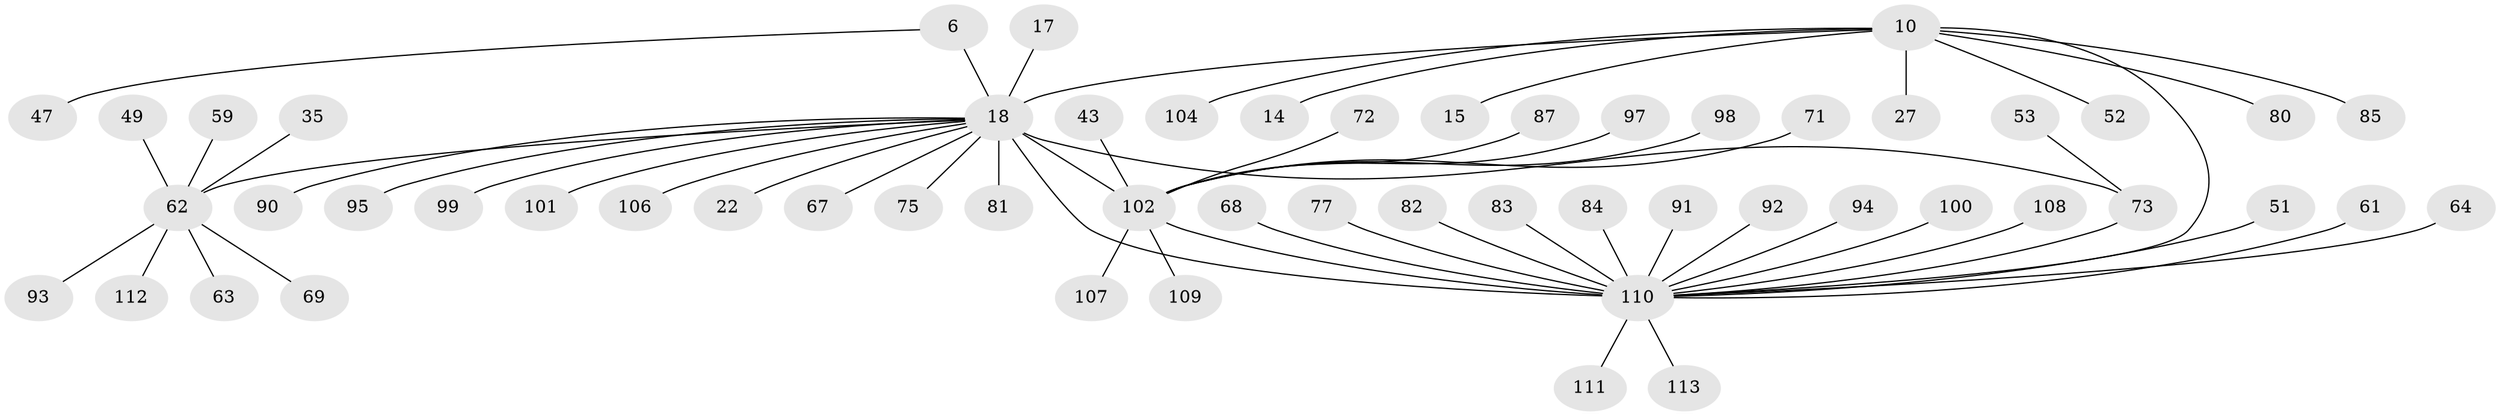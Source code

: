 // original degree distribution, {14: 0.008849557522123894, 11: 0.017699115044247787, 8: 0.008849557522123894, 7: 0.008849557522123894, 6: 0.017699115044247787, 3: 0.07079646017699115, 1: 0.5752212389380531, 13: 0.008849557522123894, 9: 0.008849557522123894, 4: 0.02654867256637168, 2: 0.22123893805309736, 10: 0.008849557522123894, 5: 0.017699115044247787}
// Generated by graph-tools (version 1.1) at 2025/48/03/09/25 04:48:11]
// undirected, 56 vertices, 58 edges
graph export_dot {
graph [start="1"]
  node [color=gray90,style=filled];
  6;
  10;
  14;
  15;
  17;
  18 [super="+3+8"];
  22;
  27 [super="+16"];
  35;
  43;
  47;
  49;
  51 [super="+50"];
  52;
  53;
  59;
  61;
  62 [super="+25"];
  63;
  64;
  67;
  68;
  69;
  71;
  72;
  73 [super="+23"];
  75;
  77;
  80 [super="+30"];
  81 [super="+29"];
  82;
  83;
  84;
  85;
  87;
  90;
  91;
  92;
  93;
  94;
  95;
  97 [super="+76"];
  98 [super="+5+7+9+19+60"];
  99 [super="+26"];
  100 [super="+88"];
  101;
  102 [super="+45+48+70+66"];
  104;
  106 [super="+96+103"];
  107;
  108 [super="+44"];
  109;
  110 [super="+65+74+89+55+33+86+56+39+58+78+12+79"];
  111;
  112 [super="+105"];
  113;
  6 -- 47;
  6 -- 18 [weight=2];
  10 -- 14;
  10 -- 15;
  10 -- 18 [weight=2];
  10 -- 27 [weight=2];
  10 -- 52;
  10 -- 85;
  10 -- 104;
  10 -- 80;
  10 -- 110;
  17 -- 18;
  18 -- 62 [weight=2];
  18 -- 67;
  18 -- 75;
  18 -- 90;
  18 -- 101;
  18 -- 73 [weight=2];
  18 -- 22;
  18 -- 95;
  18 -- 102 [weight=6];
  18 -- 110 [weight=3];
  18 -- 99;
  18 -- 81;
  18 -- 106;
  35 -- 62;
  43 -- 102;
  49 -- 62;
  51 -- 110;
  53 -- 73;
  59 -- 62;
  61 -- 110;
  62 -- 63;
  62 -- 93;
  62 -- 69;
  62 -- 112;
  64 -- 110;
  68 -- 110;
  71 -- 102;
  72 -- 102;
  73 -- 110;
  77 -- 110;
  82 -- 110;
  83 -- 110;
  84 -- 110;
  87 -- 102;
  91 -- 110;
  92 -- 110;
  94 -- 110;
  97 -- 102;
  98 -- 102;
  100 -- 110;
  102 -- 109;
  102 -- 107;
  102 -- 110 [weight=2];
  108 -- 110;
  110 -- 113;
  110 -- 111;
}
